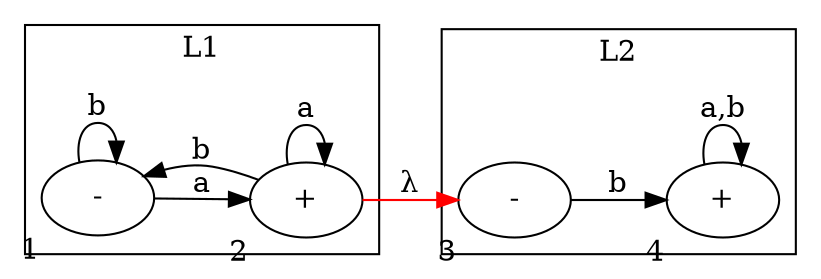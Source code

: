 digraph G {
    rankdir=LR;

    1 [label="-", xlabel="1"];
    2 [label="+", xlabel="2"];
    3 [label="-", xlabel="3"];
    4 [label="+", xlabel="4"];


    subgraph cluster_0 {
        label="L1";
        1->1[label="b"];
        1->2[label="a"];
        2->2[label="a"];
        2->1[label="b"];
    }

    subgraph cluster_1 {
        label="L2";
        3->4[label="b"];
        4->4[label="a,b"];
    }

    2->3[label="λ", color="red"];
}
